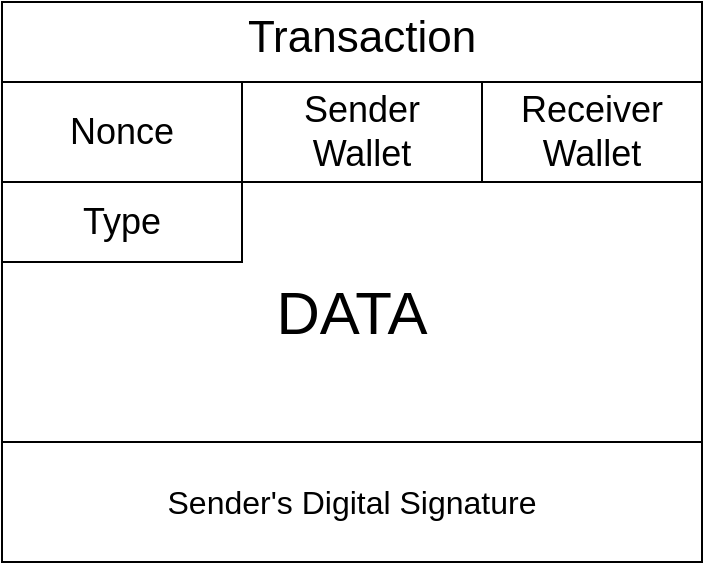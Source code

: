 <mxfile>
    <diagram id="r8jrAEpcWnGwujQfcr-e" name="Page-1">
        <mxGraphModel dx="371" dy="472" grid="1" gridSize="10" guides="1" tooltips="1" connect="1" arrows="1" fold="1" page="1" pageScale="1" pageWidth="850" pageHeight="1100" math="0" shadow="0">
            <root>
                <mxCell id="0"/>
                <mxCell id="1" parent="0"/>
                <mxCell id="-0z9shVKl5nUomZbdwEb-21" value="" style="rounded=0;whiteSpace=wrap;html=1;" parent="1" vertex="1">
                    <mxGeometry x="310" y="180" width="350" height="280" as="geometry"/>
                </mxCell>
                <mxCell id="-0z9shVKl5nUomZbdwEb-18" value="&lt;span&gt;&lt;font style=&quot;font-size: 16px&quot;&gt;Sender's Digital Signature&lt;/font&gt;&lt;/span&gt;" style="rounded=0;whiteSpace=wrap;html=1;" parent="1" vertex="1">
                    <mxGeometry x="310" y="400" width="350" height="60" as="geometry"/>
                </mxCell>
                <mxCell id="-0z9shVKl5nUomZbdwEb-19" value="&lt;font style=&quot;font-size: 30px&quot;&gt;DATA&lt;/font&gt;" style="rounded=0;whiteSpace=wrap;html=1;" parent="1" vertex="1">
                    <mxGeometry x="310" y="270" width="350" height="130" as="geometry"/>
                </mxCell>
                <mxCell id="-0z9shVKl5nUomZbdwEb-22" value="&lt;font style=&quot;font-size: 22px;&quot;&gt;Transaction&lt;/font&gt;" style="text;html=1;strokeColor=none;fillColor=none;align=center;verticalAlign=middle;whiteSpace=wrap;rounded=0;fontSize=22;" parent="1" vertex="1">
                    <mxGeometry x="415" y="183" width="150" height="30" as="geometry"/>
                </mxCell>
                <mxCell id="8-Gma42HzHuSdxEGjb_5-3" value="Nonce" style="rounded=0;whiteSpace=wrap;html=1;fontSize=18;" parent="1" vertex="1">
                    <mxGeometry x="310" y="220" width="120" height="50" as="geometry"/>
                </mxCell>
                <mxCell id="8-Gma42HzHuSdxEGjb_5-4" value="Sender&lt;br style=&quot;font-size: 18px;&quot;&gt;Wallet" style="rounded=0;whiteSpace=wrap;html=1;fontSize=18;" parent="1" vertex="1">
                    <mxGeometry x="430" y="220" width="120" height="50" as="geometry"/>
                </mxCell>
                <mxCell id="8-Gma42HzHuSdxEGjb_5-5" value="Receiver&lt;br style=&quot;font-size: 18px;&quot;&gt;Wallet" style="rounded=0;whiteSpace=wrap;html=1;fontSize=18;" parent="1" vertex="1">
                    <mxGeometry x="550" y="220" width="110" height="50" as="geometry"/>
                </mxCell>
                <mxCell id="2" value="Type" style="rounded=0;whiteSpace=wrap;html=1;fontSize=18;" vertex="1" parent="1">
                    <mxGeometry x="310" y="270" width="120" height="40" as="geometry"/>
                </mxCell>
            </root>
        </mxGraphModel>
    </diagram>
</mxfile>